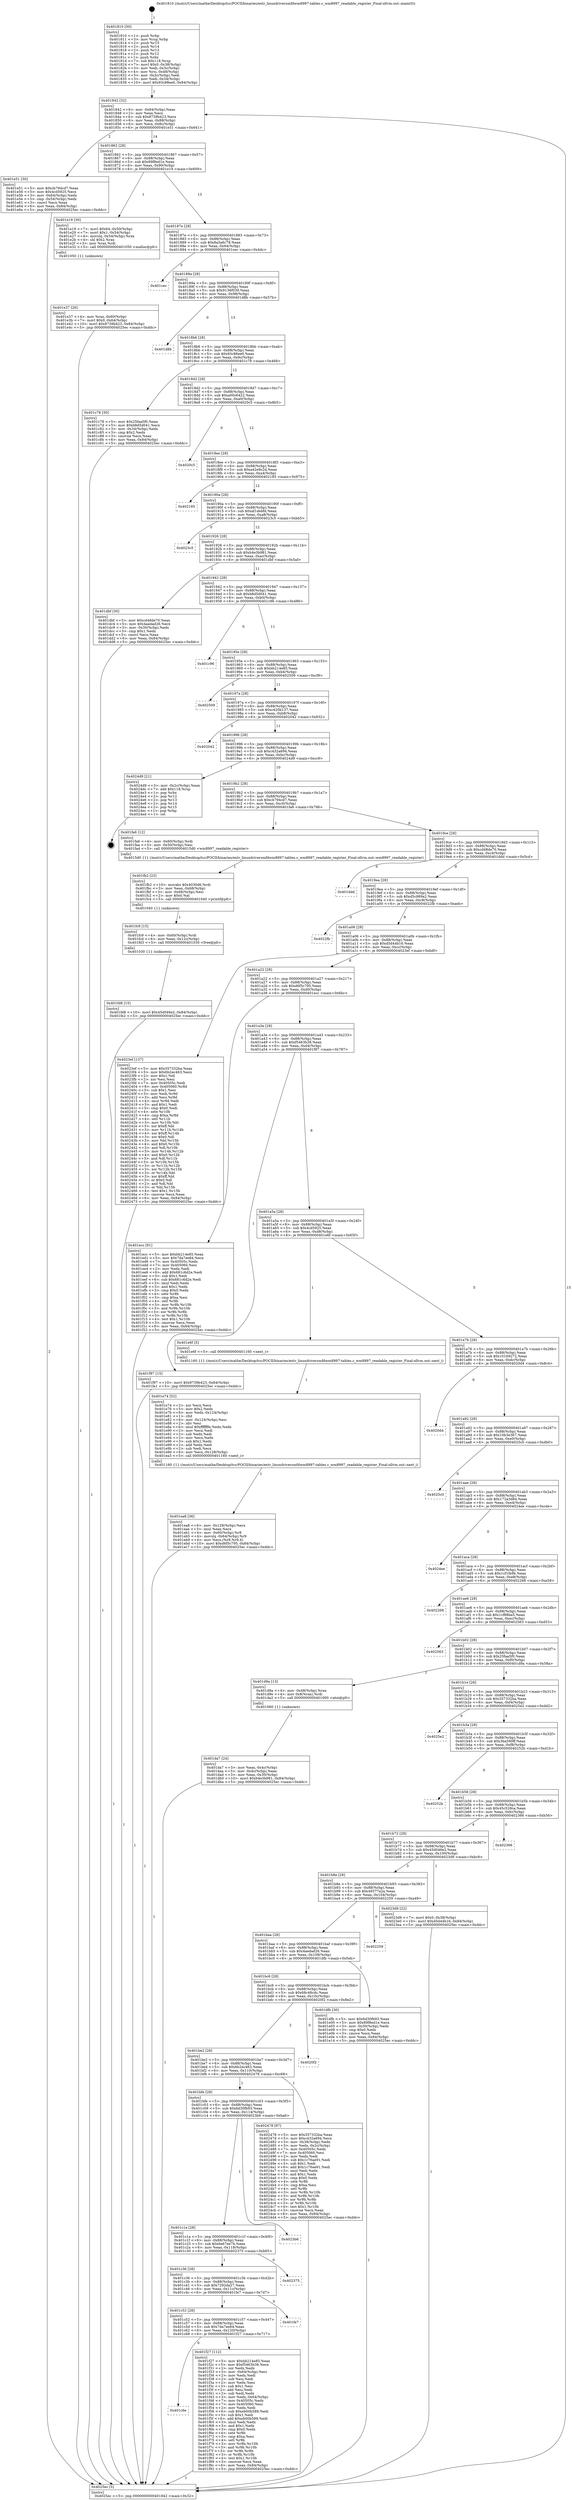 digraph "0x401810" {
  label = "0x401810 (/mnt/c/Users/mathe/Desktop/tcc/POCII/binaries/extr_linuxdriversmfdwm8997-tables.c_wm8997_readable_register_Final-ollvm.out::main(0))"
  labelloc = "t"
  node[shape=record]

  Entry [label="",width=0.3,height=0.3,shape=circle,fillcolor=black,style=filled]
  "0x401842" [label="{
     0x401842 [32]\l
     | [instrs]\l
     &nbsp;&nbsp;0x401842 \<+6\>: mov -0x84(%rbp),%eax\l
     &nbsp;&nbsp;0x401848 \<+2\>: mov %eax,%ecx\l
     &nbsp;&nbsp;0x40184a \<+6\>: sub $0x8739b423,%ecx\l
     &nbsp;&nbsp;0x401850 \<+6\>: mov %eax,-0x88(%rbp)\l
     &nbsp;&nbsp;0x401856 \<+6\>: mov %ecx,-0x8c(%rbp)\l
     &nbsp;&nbsp;0x40185c \<+6\>: je 0000000000401e51 \<main+0x641\>\l
  }"]
  "0x401e51" [label="{
     0x401e51 [30]\l
     | [instrs]\l
     &nbsp;&nbsp;0x401e51 \<+5\>: mov $0xcb794cd7,%eax\l
     &nbsp;&nbsp;0x401e56 \<+5\>: mov $0x4cd5925,%ecx\l
     &nbsp;&nbsp;0x401e5b \<+3\>: mov -0x64(%rbp),%edx\l
     &nbsp;&nbsp;0x401e5e \<+3\>: cmp -0x54(%rbp),%edx\l
     &nbsp;&nbsp;0x401e61 \<+3\>: cmovl %ecx,%eax\l
     &nbsp;&nbsp;0x401e64 \<+6\>: mov %eax,-0x84(%rbp)\l
     &nbsp;&nbsp;0x401e6a \<+5\>: jmp 00000000004025ec \<main+0xddc\>\l
  }"]
  "0x401862" [label="{
     0x401862 [28]\l
     | [instrs]\l
     &nbsp;&nbsp;0x401862 \<+5\>: jmp 0000000000401867 \<main+0x57\>\l
     &nbsp;&nbsp;0x401867 \<+6\>: mov -0x88(%rbp),%eax\l
     &nbsp;&nbsp;0x40186d \<+5\>: sub $0x89f8ed1e,%eax\l
     &nbsp;&nbsp;0x401872 \<+6\>: mov %eax,-0x90(%rbp)\l
     &nbsp;&nbsp;0x401878 \<+6\>: je 0000000000401e19 \<main+0x609\>\l
  }"]
  Exit [label="",width=0.3,height=0.3,shape=circle,fillcolor=black,style=filled,peripheries=2]
  "0x401e19" [label="{
     0x401e19 [30]\l
     | [instrs]\l
     &nbsp;&nbsp;0x401e19 \<+7\>: movl $0x64,-0x50(%rbp)\l
     &nbsp;&nbsp;0x401e20 \<+7\>: movl $0x1,-0x54(%rbp)\l
     &nbsp;&nbsp;0x401e27 \<+4\>: movslq -0x54(%rbp),%rax\l
     &nbsp;&nbsp;0x401e2b \<+4\>: shl $0x2,%rax\l
     &nbsp;&nbsp;0x401e2f \<+3\>: mov %rax,%rdi\l
     &nbsp;&nbsp;0x401e32 \<+5\>: call 0000000000401050 \<malloc@plt\>\l
     | [calls]\l
     &nbsp;&nbsp;0x401050 \{1\} (unknown)\l
  }"]
  "0x40187e" [label="{
     0x40187e [28]\l
     | [instrs]\l
     &nbsp;&nbsp;0x40187e \<+5\>: jmp 0000000000401883 \<main+0x73\>\l
     &nbsp;&nbsp;0x401883 \<+6\>: mov -0x88(%rbp),%eax\l
     &nbsp;&nbsp;0x401889 \<+5\>: sub $0x8a3a6c78,%eax\l
     &nbsp;&nbsp;0x40188e \<+6\>: mov %eax,-0x94(%rbp)\l
     &nbsp;&nbsp;0x401894 \<+6\>: je 0000000000401cec \<main+0x4dc\>\l
  }"]
  "0x401fd8" [label="{
     0x401fd8 [15]\l
     | [instrs]\l
     &nbsp;&nbsp;0x401fd8 \<+10\>: movl $0x45d046e2,-0x84(%rbp)\l
     &nbsp;&nbsp;0x401fe2 \<+5\>: jmp 00000000004025ec \<main+0xddc\>\l
  }"]
  "0x401cec" [label="{
     0x401cec\l
  }", style=dashed]
  "0x40189a" [label="{
     0x40189a [28]\l
     | [instrs]\l
     &nbsp;&nbsp;0x40189a \<+5\>: jmp 000000000040189f \<main+0x8f\>\l
     &nbsp;&nbsp;0x40189f \<+6\>: mov -0x88(%rbp),%eax\l
     &nbsp;&nbsp;0x4018a5 \<+5\>: sub $0x9136f039,%eax\l
     &nbsp;&nbsp;0x4018aa \<+6\>: mov %eax,-0x98(%rbp)\l
     &nbsp;&nbsp;0x4018b0 \<+6\>: je 0000000000401d8b \<main+0x57b\>\l
  }"]
  "0x401fc9" [label="{
     0x401fc9 [15]\l
     | [instrs]\l
     &nbsp;&nbsp;0x401fc9 \<+4\>: mov -0x60(%rbp),%rdi\l
     &nbsp;&nbsp;0x401fcd \<+6\>: mov %eax,-0x12c(%rbp)\l
     &nbsp;&nbsp;0x401fd3 \<+5\>: call 0000000000401030 \<free@plt\>\l
     | [calls]\l
     &nbsp;&nbsp;0x401030 \{1\} (unknown)\l
  }"]
  "0x401d8b" [label="{
     0x401d8b\l
  }", style=dashed]
  "0x4018b6" [label="{
     0x4018b6 [28]\l
     | [instrs]\l
     &nbsp;&nbsp;0x4018b6 \<+5\>: jmp 00000000004018bb \<main+0xab\>\l
     &nbsp;&nbsp;0x4018bb \<+6\>: mov -0x88(%rbp),%eax\l
     &nbsp;&nbsp;0x4018c1 \<+5\>: sub $0x93c88ee0,%eax\l
     &nbsp;&nbsp;0x4018c6 \<+6\>: mov %eax,-0x9c(%rbp)\l
     &nbsp;&nbsp;0x4018cc \<+6\>: je 0000000000401c78 \<main+0x468\>\l
  }"]
  "0x401fb2" [label="{
     0x401fb2 [23]\l
     | [instrs]\l
     &nbsp;&nbsp;0x401fb2 \<+10\>: movabs $0x4030d6,%rdi\l
     &nbsp;&nbsp;0x401fbc \<+3\>: mov %eax,-0x68(%rbp)\l
     &nbsp;&nbsp;0x401fbf \<+3\>: mov -0x68(%rbp),%esi\l
     &nbsp;&nbsp;0x401fc2 \<+2\>: mov $0x0,%al\l
     &nbsp;&nbsp;0x401fc4 \<+5\>: call 0000000000401040 \<printf@plt\>\l
     | [calls]\l
     &nbsp;&nbsp;0x401040 \{1\} (unknown)\l
  }"]
  "0x401c78" [label="{
     0x401c78 [30]\l
     | [instrs]\l
     &nbsp;&nbsp;0x401c78 \<+5\>: mov $0x25faa5f0,%eax\l
     &nbsp;&nbsp;0x401c7d \<+5\>: mov $0xb8d5d041,%ecx\l
     &nbsp;&nbsp;0x401c82 \<+3\>: mov -0x34(%rbp),%edx\l
     &nbsp;&nbsp;0x401c85 \<+3\>: cmp $0x2,%edx\l
     &nbsp;&nbsp;0x401c88 \<+3\>: cmovne %ecx,%eax\l
     &nbsp;&nbsp;0x401c8b \<+6\>: mov %eax,-0x84(%rbp)\l
     &nbsp;&nbsp;0x401c91 \<+5\>: jmp 00000000004025ec \<main+0xddc\>\l
  }"]
  "0x4018d2" [label="{
     0x4018d2 [28]\l
     | [instrs]\l
     &nbsp;&nbsp;0x4018d2 \<+5\>: jmp 00000000004018d7 \<main+0xc7\>\l
     &nbsp;&nbsp;0x4018d7 \<+6\>: mov -0x88(%rbp),%eax\l
     &nbsp;&nbsp;0x4018dd \<+5\>: sub $0xa00c6422,%eax\l
     &nbsp;&nbsp;0x4018e2 \<+6\>: mov %eax,-0xa0(%rbp)\l
     &nbsp;&nbsp;0x4018e8 \<+6\>: je 00000000004020c5 \<main+0x8b5\>\l
  }"]
  "0x4025ec" [label="{
     0x4025ec [5]\l
     | [instrs]\l
     &nbsp;&nbsp;0x4025ec \<+5\>: jmp 0000000000401842 \<main+0x32\>\l
  }"]
  "0x401810" [label="{
     0x401810 [50]\l
     | [instrs]\l
     &nbsp;&nbsp;0x401810 \<+1\>: push %rbp\l
     &nbsp;&nbsp;0x401811 \<+3\>: mov %rsp,%rbp\l
     &nbsp;&nbsp;0x401814 \<+2\>: push %r15\l
     &nbsp;&nbsp;0x401816 \<+2\>: push %r14\l
     &nbsp;&nbsp;0x401818 \<+2\>: push %r13\l
     &nbsp;&nbsp;0x40181a \<+2\>: push %r12\l
     &nbsp;&nbsp;0x40181c \<+1\>: push %rbx\l
     &nbsp;&nbsp;0x40181d \<+7\>: sub $0x118,%rsp\l
     &nbsp;&nbsp;0x401824 \<+7\>: movl $0x0,-0x38(%rbp)\l
     &nbsp;&nbsp;0x40182b \<+3\>: mov %edi,-0x3c(%rbp)\l
     &nbsp;&nbsp;0x40182e \<+4\>: mov %rsi,-0x48(%rbp)\l
     &nbsp;&nbsp;0x401832 \<+3\>: mov -0x3c(%rbp),%edi\l
     &nbsp;&nbsp;0x401835 \<+3\>: mov %edi,-0x34(%rbp)\l
     &nbsp;&nbsp;0x401838 \<+10\>: movl $0x93c88ee0,-0x84(%rbp)\l
  }"]
  "0x401c6e" [label="{
     0x401c6e\l
  }", style=dashed]
  "0x4020c5" [label="{
     0x4020c5\l
  }", style=dashed]
  "0x4018ee" [label="{
     0x4018ee [28]\l
     | [instrs]\l
     &nbsp;&nbsp;0x4018ee \<+5\>: jmp 00000000004018f3 \<main+0xe3\>\l
     &nbsp;&nbsp;0x4018f3 \<+6\>: mov -0x88(%rbp),%eax\l
     &nbsp;&nbsp;0x4018f9 \<+5\>: sub $0xa42e9c2d,%eax\l
     &nbsp;&nbsp;0x4018fe \<+6\>: mov %eax,-0xa4(%rbp)\l
     &nbsp;&nbsp;0x401904 \<+6\>: je 0000000000402185 \<main+0x975\>\l
  }"]
  "0x401f27" [label="{
     0x401f27 [112]\l
     | [instrs]\l
     &nbsp;&nbsp;0x401f27 \<+5\>: mov $0xbb214e85,%eax\l
     &nbsp;&nbsp;0x401f2c \<+5\>: mov $0xf5463b38,%ecx\l
     &nbsp;&nbsp;0x401f31 \<+2\>: xor %edx,%edx\l
     &nbsp;&nbsp;0x401f33 \<+3\>: mov -0x64(%rbp),%esi\l
     &nbsp;&nbsp;0x401f36 \<+2\>: mov %edx,%edi\l
     &nbsp;&nbsp;0x401f38 \<+2\>: sub %esi,%edi\l
     &nbsp;&nbsp;0x401f3a \<+2\>: mov %edx,%esi\l
     &nbsp;&nbsp;0x401f3c \<+3\>: sub $0x1,%esi\l
     &nbsp;&nbsp;0x401f3f \<+2\>: add %esi,%edi\l
     &nbsp;&nbsp;0x401f41 \<+2\>: sub %edi,%edx\l
     &nbsp;&nbsp;0x401f43 \<+3\>: mov %edx,-0x64(%rbp)\l
     &nbsp;&nbsp;0x401f46 \<+7\>: mov 0x40505c,%edx\l
     &nbsp;&nbsp;0x401f4d \<+7\>: mov 0x405060,%esi\l
     &nbsp;&nbsp;0x401f54 \<+2\>: mov %edx,%edi\l
     &nbsp;&nbsp;0x401f56 \<+6\>: sub $0xeb00b589,%edi\l
     &nbsp;&nbsp;0x401f5c \<+3\>: sub $0x1,%edi\l
     &nbsp;&nbsp;0x401f5f \<+6\>: add $0xeb00b589,%edi\l
     &nbsp;&nbsp;0x401f65 \<+3\>: imul %edi,%edx\l
     &nbsp;&nbsp;0x401f68 \<+3\>: and $0x1,%edx\l
     &nbsp;&nbsp;0x401f6b \<+3\>: cmp $0x0,%edx\l
     &nbsp;&nbsp;0x401f6e \<+4\>: sete %r8b\l
     &nbsp;&nbsp;0x401f72 \<+3\>: cmp $0xa,%esi\l
     &nbsp;&nbsp;0x401f75 \<+4\>: setl %r9b\l
     &nbsp;&nbsp;0x401f79 \<+3\>: mov %r8b,%r10b\l
     &nbsp;&nbsp;0x401f7c \<+3\>: and %r9b,%r10b\l
     &nbsp;&nbsp;0x401f7f \<+3\>: xor %r9b,%r8b\l
     &nbsp;&nbsp;0x401f82 \<+3\>: or %r8b,%r10b\l
     &nbsp;&nbsp;0x401f85 \<+4\>: test $0x1,%r10b\l
     &nbsp;&nbsp;0x401f89 \<+3\>: cmovne %ecx,%eax\l
     &nbsp;&nbsp;0x401f8c \<+6\>: mov %eax,-0x84(%rbp)\l
     &nbsp;&nbsp;0x401f92 \<+5\>: jmp 00000000004025ec \<main+0xddc\>\l
  }"]
  "0x402185" [label="{
     0x402185\l
  }", style=dashed]
  "0x40190a" [label="{
     0x40190a [28]\l
     | [instrs]\l
     &nbsp;&nbsp;0x40190a \<+5\>: jmp 000000000040190f \<main+0xff\>\l
     &nbsp;&nbsp;0x40190f \<+6\>: mov -0x88(%rbp),%eax\l
     &nbsp;&nbsp;0x401915 \<+5\>: sub $0xaf1debfd,%eax\l
     &nbsp;&nbsp;0x40191a \<+6\>: mov %eax,-0xa8(%rbp)\l
     &nbsp;&nbsp;0x401920 \<+6\>: je 00000000004023c5 \<main+0xbb5\>\l
  }"]
  "0x401c52" [label="{
     0x401c52 [28]\l
     | [instrs]\l
     &nbsp;&nbsp;0x401c52 \<+5\>: jmp 0000000000401c57 \<main+0x447\>\l
     &nbsp;&nbsp;0x401c57 \<+6\>: mov -0x88(%rbp),%eax\l
     &nbsp;&nbsp;0x401c5d \<+5\>: sub $0x7da7ee84,%eax\l
     &nbsp;&nbsp;0x401c62 \<+6\>: mov %eax,-0x120(%rbp)\l
     &nbsp;&nbsp;0x401c68 \<+6\>: je 0000000000401f27 \<main+0x717\>\l
  }"]
  "0x4023c5" [label="{
     0x4023c5\l
  }", style=dashed]
  "0x401926" [label="{
     0x401926 [28]\l
     | [instrs]\l
     &nbsp;&nbsp;0x401926 \<+5\>: jmp 000000000040192b \<main+0x11b\>\l
     &nbsp;&nbsp;0x40192b \<+6\>: mov -0x88(%rbp),%eax\l
     &nbsp;&nbsp;0x401931 \<+5\>: sub $0xb4e3b981,%eax\l
     &nbsp;&nbsp;0x401936 \<+6\>: mov %eax,-0xac(%rbp)\l
     &nbsp;&nbsp;0x40193c \<+6\>: je 0000000000401dbf \<main+0x5af\>\l
  }"]
  "0x401fe7" [label="{
     0x401fe7\l
  }", style=dashed]
  "0x401dbf" [label="{
     0x401dbf [30]\l
     | [instrs]\l
     &nbsp;&nbsp;0x401dbf \<+5\>: mov $0xcd48de70,%eax\l
     &nbsp;&nbsp;0x401dc4 \<+5\>: mov $0x4aedad26,%ecx\l
     &nbsp;&nbsp;0x401dc9 \<+3\>: mov -0x30(%rbp),%edx\l
     &nbsp;&nbsp;0x401dcc \<+3\>: cmp $0x1,%edx\l
     &nbsp;&nbsp;0x401dcf \<+3\>: cmovl %ecx,%eax\l
     &nbsp;&nbsp;0x401dd2 \<+6\>: mov %eax,-0x84(%rbp)\l
     &nbsp;&nbsp;0x401dd8 \<+5\>: jmp 00000000004025ec \<main+0xddc\>\l
  }"]
  "0x401942" [label="{
     0x401942 [28]\l
     | [instrs]\l
     &nbsp;&nbsp;0x401942 \<+5\>: jmp 0000000000401947 \<main+0x137\>\l
     &nbsp;&nbsp;0x401947 \<+6\>: mov -0x88(%rbp),%eax\l
     &nbsp;&nbsp;0x40194d \<+5\>: sub $0xb8d5d041,%eax\l
     &nbsp;&nbsp;0x401952 \<+6\>: mov %eax,-0xb0(%rbp)\l
     &nbsp;&nbsp;0x401958 \<+6\>: je 0000000000401c96 \<main+0x486\>\l
  }"]
  "0x401c36" [label="{
     0x401c36 [28]\l
     | [instrs]\l
     &nbsp;&nbsp;0x401c36 \<+5\>: jmp 0000000000401c3b \<main+0x42b\>\l
     &nbsp;&nbsp;0x401c3b \<+6\>: mov -0x88(%rbp),%eax\l
     &nbsp;&nbsp;0x401c41 \<+5\>: sub $0x7292da27,%eax\l
     &nbsp;&nbsp;0x401c46 \<+6\>: mov %eax,-0x11c(%rbp)\l
     &nbsp;&nbsp;0x401c4c \<+6\>: je 0000000000401fe7 \<main+0x7d7\>\l
  }"]
  "0x401c96" [label="{
     0x401c96\l
  }", style=dashed]
  "0x40195e" [label="{
     0x40195e [28]\l
     | [instrs]\l
     &nbsp;&nbsp;0x40195e \<+5\>: jmp 0000000000401963 \<main+0x153\>\l
     &nbsp;&nbsp;0x401963 \<+6\>: mov -0x88(%rbp),%eax\l
     &nbsp;&nbsp;0x401969 \<+5\>: sub $0xbb214e85,%eax\l
     &nbsp;&nbsp;0x40196e \<+6\>: mov %eax,-0xb4(%rbp)\l
     &nbsp;&nbsp;0x401974 \<+6\>: je 0000000000402509 \<main+0xcf9\>\l
  }"]
  "0x402375" [label="{
     0x402375\l
  }", style=dashed]
  "0x402509" [label="{
     0x402509\l
  }", style=dashed]
  "0x40197a" [label="{
     0x40197a [28]\l
     | [instrs]\l
     &nbsp;&nbsp;0x40197a \<+5\>: jmp 000000000040197f \<main+0x16f\>\l
     &nbsp;&nbsp;0x40197f \<+6\>: mov -0x88(%rbp),%eax\l
     &nbsp;&nbsp;0x401985 \<+5\>: sub $0xc420b137,%eax\l
     &nbsp;&nbsp;0x40198a \<+6\>: mov %eax,-0xb8(%rbp)\l
     &nbsp;&nbsp;0x401990 \<+6\>: je 0000000000402042 \<main+0x832\>\l
  }"]
  "0x401c1a" [label="{
     0x401c1a [28]\l
     | [instrs]\l
     &nbsp;&nbsp;0x401c1a \<+5\>: jmp 0000000000401c1f \<main+0x40f\>\l
     &nbsp;&nbsp;0x401c1f \<+6\>: mov -0x88(%rbp),%eax\l
     &nbsp;&nbsp;0x401c25 \<+5\>: sub $0x6e67ee7b,%eax\l
     &nbsp;&nbsp;0x401c2a \<+6\>: mov %eax,-0x118(%rbp)\l
     &nbsp;&nbsp;0x401c30 \<+6\>: je 0000000000402375 \<main+0xb65\>\l
  }"]
  "0x402042" [label="{
     0x402042\l
  }", style=dashed]
  "0x401996" [label="{
     0x401996 [28]\l
     | [instrs]\l
     &nbsp;&nbsp;0x401996 \<+5\>: jmp 000000000040199b \<main+0x18b\>\l
     &nbsp;&nbsp;0x40199b \<+6\>: mov -0x88(%rbp),%eax\l
     &nbsp;&nbsp;0x4019a1 \<+5\>: sub $0xc432a694,%eax\l
     &nbsp;&nbsp;0x4019a6 \<+6\>: mov %eax,-0xbc(%rbp)\l
     &nbsp;&nbsp;0x4019ac \<+6\>: je 00000000004024d9 \<main+0xcc9\>\l
  }"]
  "0x4023b6" [label="{
     0x4023b6\l
  }", style=dashed]
  "0x4024d9" [label="{
     0x4024d9 [21]\l
     | [instrs]\l
     &nbsp;&nbsp;0x4024d9 \<+3\>: mov -0x2c(%rbp),%eax\l
     &nbsp;&nbsp;0x4024dc \<+7\>: add $0x118,%rsp\l
     &nbsp;&nbsp;0x4024e3 \<+1\>: pop %rbx\l
     &nbsp;&nbsp;0x4024e4 \<+2\>: pop %r12\l
     &nbsp;&nbsp;0x4024e6 \<+2\>: pop %r13\l
     &nbsp;&nbsp;0x4024e8 \<+2\>: pop %r14\l
     &nbsp;&nbsp;0x4024ea \<+2\>: pop %r15\l
     &nbsp;&nbsp;0x4024ec \<+1\>: pop %rbp\l
     &nbsp;&nbsp;0x4024ed \<+1\>: ret\l
  }"]
  "0x4019b2" [label="{
     0x4019b2 [28]\l
     | [instrs]\l
     &nbsp;&nbsp;0x4019b2 \<+5\>: jmp 00000000004019b7 \<main+0x1a7\>\l
     &nbsp;&nbsp;0x4019b7 \<+6\>: mov -0x88(%rbp),%eax\l
     &nbsp;&nbsp;0x4019bd \<+5\>: sub $0xcb794cd7,%eax\l
     &nbsp;&nbsp;0x4019c2 \<+6\>: mov %eax,-0xc0(%rbp)\l
     &nbsp;&nbsp;0x4019c8 \<+6\>: je 0000000000401fa6 \<main+0x796\>\l
  }"]
  "0x401bfe" [label="{
     0x401bfe [28]\l
     | [instrs]\l
     &nbsp;&nbsp;0x401bfe \<+5\>: jmp 0000000000401c03 \<main+0x3f3\>\l
     &nbsp;&nbsp;0x401c03 \<+6\>: mov -0x88(%rbp),%eax\l
     &nbsp;&nbsp;0x401c09 \<+5\>: sub $0x6d30fb93,%eax\l
     &nbsp;&nbsp;0x401c0e \<+6\>: mov %eax,-0x114(%rbp)\l
     &nbsp;&nbsp;0x401c14 \<+6\>: je 00000000004023b6 \<main+0xba6\>\l
  }"]
  "0x401fa6" [label="{
     0x401fa6 [12]\l
     | [instrs]\l
     &nbsp;&nbsp;0x401fa6 \<+4\>: mov -0x60(%rbp),%rdi\l
     &nbsp;&nbsp;0x401faa \<+3\>: mov -0x50(%rbp),%esi\l
     &nbsp;&nbsp;0x401fad \<+5\>: call 00000000004015d0 \<wm8997_readable_register\>\l
     | [calls]\l
     &nbsp;&nbsp;0x4015d0 \{1\} (/mnt/c/Users/mathe/Desktop/tcc/POCII/binaries/extr_linuxdriversmfdwm8997-tables.c_wm8997_readable_register_Final-ollvm.out::wm8997_readable_register)\l
  }"]
  "0x4019ce" [label="{
     0x4019ce [28]\l
     | [instrs]\l
     &nbsp;&nbsp;0x4019ce \<+5\>: jmp 00000000004019d3 \<main+0x1c3\>\l
     &nbsp;&nbsp;0x4019d3 \<+6\>: mov -0x88(%rbp),%eax\l
     &nbsp;&nbsp;0x4019d9 \<+5\>: sub $0xcd48de70,%eax\l
     &nbsp;&nbsp;0x4019de \<+6\>: mov %eax,-0xc4(%rbp)\l
     &nbsp;&nbsp;0x4019e4 \<+6\>: je 0000000000401ddd \<main+0x5cd\>\l
  }"]
  "0x402478" [label="{
     0x402478 [97]\l
     | [instrs]\l
     &nbsp;&nbsp;0x402478 \<+5\>: mov $0x357332ba,%eax\l
     &nbsp;&nbsp;0x40247d \<+5\>: mov $0xc432a694,%ecx\l
     &nbsp;&nbsp;0x402482 \<+3\>: mov -0x38(%rbp),%edx\l
     &nbsp;&nbsp;0x402485 \<+3\>: mov %edx,-0x2c(%rbp)\l
     &nbsp;&nbsp;0x402488 \<+7\>: mov 0x40505c,%edx\l
     &nbsp;&nbsp;0x40248f \<+7\>: mov 0x405060,%esi\l
     &nbsp;&nbsp;0x402496 \<+2\>: mov %edx,%edi\l
     &nbsp;&nbsp;0x402498 \<+6\>: sub $0x1c76ae91,%edi\l
     &nbsp;&nbsp;0x40249e \<+3\>: sub $0x1,%edi\l
     &nbsp;&nbsp;0x4024a1 \<+6\>: add $0x1c76ae91,%edi\l
     &nbsp;&nbsp;0x4024a7 \<+3\>: imul %edi,%edx\l
     &nbsp;&nbsp;0x4024aa \<+3\>: and $0x1,%edx\l
     &nbsp;&nbsp;0x4024ad \<+3\>: cmp $0x0,%edx\l
     &nbsp;&nbsp;0x4024b0 \<+4\>: sete %r8b\l
     &nbsp;&nbsp;0x4024b4 \<+3\>: cmp $0xa,%esi\l
     &nbsp;&nbsp;0x4024b7 \<+4\>: setl %r9b\l
     &nbsp;&nbsp;0x4024bb \<+3\>: mov %r8b,%r10b\l
     &nbsp;&nbsp;0x4024be \<+3\>: and %r9b,%r10b\l
     &nbsp;&nbsp;0x4024c1 \<+3\>: xor %r9b,%r8b\l
     &nbsp;&nbsp;0x4024c4 \<+3\>: or %r8b,%r10b\l
     &nbsp;&nbsp;0x4024c7 \<+4\>: test $0x1,%r10b\l
     &nbsp;&nbsp;0x4024cb \<+3\>: cmovne %ecx,%eax\l
     &nbsp;&nbsp;0x4024ce \<+6\>: mov %eax,-0x84(%rbp)\l
     &nbsp;&nbsp;0x4024d4 \<+5\>: jmp 00000000004025ec \<main+0xddc\>\l
  }"]
  "0x401ddd" [label="{
     0x401ddd\l
  }", style=dashed]
  "0x4019ea" [label="{
     0x4019ea [28]\l
     | [instrs]\l
     &nbsp;&nbsp;0x4019ea \<+5\>: jmp 00000000004019ef \<main+0x1df\>\l
     &nbsp;&nbsp;0x4019ef \<+6\>: mov -0x88(%rbp),%eax\l
     &nbsp;&nbsp;0x4019f5 \<+5\>: sub $0xd5c989a2,%eax\l
     &nbsp;&nbsp;0x4019fa \<+6\>: mov %eax,-0xc8(%rbp)\l
     &nbsp;&nbsp;0x401a00 \<+6\>: je 00000000004022fb \<main+0xaeb\>\l
  }"]
  "0x401be2" [label="{
     0x401be2 [28]\l
     | [instrs]\l
     &nbsp;&nbsp;0x401be2 \<+5\>: jmp 0000000000401be7 \<main+0x3d7\>\l
     &nbsp;&nbsp;0x401be7 \<+6\>: mov -0x88(%rbp),%eax\l
     &nbsp;&nbsp;0x401bed \<+5\>: sub $0x6b2ec463,%eax\l
     &nbsp;&nbsp;0x401bf2 \<+6\>: mov %eax,-0x110(%rbp)\l
     &nbsp;&nbsp;0x401bf8 \<+6\>: je 0000000000402478 \<main+0xc68\>\l
  }"]
  "0x4022fb" [label="{
     0x4022fb\l
  }", style=dashed]
  "0x401a06" [label="{
     0x401a06 [28]\l
     | [instrs]\l
     &nbsp;&nbsp;0x401a06 \<+5\>: jmp 0000000000401a0b \<main+0x1fb\>\l
     &nbsp;&nbsp;0x401a0b \<+6\>: mov -0x88(%rbp),%eax\l
     &nbsp;&nbsp;0x401a11 \<+5\>: sub $0xd5d44b16,%eax\l
     &nbsp;&nbsp;0x401a16 \<+6\>: mov %eax,-0xcc(%rbp)\l
     &nbsp;&nbsp;0x401a1c \<+6\>: je 00000000004023ef \<main+0xbdf\>\l
  }"]
  "0x4020f2" [label="{
     0x4020f2\l
  }", style=dashed]
  "0x4023ef" [label="{
     0x4023ef [137]\l
     | [instrs]\l
     &nbsp;&nbsp;0x4023ef \<+5\>: mov $0x357332ba,%eax\l
     &nbsp;&nbsp;0x4023f4 \<+5\>: mov $0x6b2ec463,%ecx\l
     &nbsp;&nbsp;0x4023f9 \<+2\>: mov $0x1,%dl\l
     &nbsp;&nbsp;0x4023fb \<+2\>: xor %esi,%esi\l
     &nbsp;&nbsp;0x4023fd \<+7\>: mov 0x40505c,%edi\l
     &nbsp;&nbsp;0x402404 \<+8\>: mov 0x405060,%r8d\l
     &nbsp;&nbsp;0x40240c \<+3\>: sub $0x1,%esi\l
     &nbsp;&nbsp;0x40240f \<+3\>: mov %edi,%r9d\l
     &nbsp;&nbsp;0x402412 \<+3\>: add %esi,%r9d\l
     &nbsp;&nbsp;0x402415 \<+4\>: imul %r9d,%edi\l
     &nbsp;&nbsp;0x402419 \<+3\>: and $0x1,%edi\l
     &nbsp;&nbsp;0x40241c \<+3\>: cmp $0x0,%edi\l
     &nbsp;&nbsp;0x40241f \<+4\>: sete %r10b\l
     &nbsp;&nbsp;0x402423 \<+4\>: cmp $0xa,%r8d\l
     &nbsp;&nbsp;0x402427 \<+4\>: setl %r11b\l
     &nbsp;&nbsp;0x40242b \<+3\>: mov %r10b,%bl\l
     &nbsp;&nbsp;0x40242e \<+3\>: xor $0xff,%bl\l
     &nbsp;&nbsp;0x402431 \<+3\>: mov %r11b,%r14b\l
     &nbsp;&nbsp;0x402434 \<+4\>: xor $0xff,%r14b\l
     &nbsp;&nbsp;0x402438 \<+3\>: xor $0x0,%dl\l
     &nbsp;&nbsp;0x40243b \<+3\>: mov %bl,%r15b\l
     &nbsp;&nbsp;0x40243e \<+4\>: and $0x0,%r15b\l
     &nbsp;&nbsp;0x402442 \<+3\>: and %dl,%r10b\l
     &nbsp;&nbsp;0x402445 \<+3\>: mov %r14b,%r12b\l
     &nbsp;&nbsp;0x402448 \<+4\>: and $0x0,%r12b\l
     &nbsp;&nbsp;0x40244c \<+3\>: and %dl,%r11b\l
     &nbsp;&nbsp;0x40244f \<+3\>: or %r10b,%r15b\l
     &nbsp;&nbsp;0x402452 \<+3\>: or %r11b,%r12b\l
     &nbsp;&nbsp;0x402455 \<+3\>: xor %r12b,%r15b\l
     &nbsp;&nbsp;0x402458 \<+3\>: or %r14b,%bl\l
     &nbsp;&nbsp;0x40245b \<+3\>: xor $0xff,%bl\l
     &nbsp;&nbsp;0x40245e \<+3\>: or $0x0,%dl\l
     &nbsp;&nbsp;0x402461 \<+2\>: and %dl,%bl\l
     &nbsp;&nbsp;0x402463 \<+3\>: or %bl,%r15b\l
     &nbsp;&nbsp;0x402466 \<+4\>: test $0x1,%r15b\l
     &nbsp;&nbsp;0x40246a \<+3\>: cmovne %ecx,%eax\l
     &nbsp;&nbsp;0x40246d \<+6\>: mov %eax,-0x84(%rbp)\l
     &nbsp;&nbsp;0x402473 \<+5\>: jmp 00000000004025ec \<main+0xddc\>\l
  }"]
  "0x401a22" [label="{
     0x401a22 [28]\l
     | [instrs]\l
     &nbsp;&nbsp;0x401a22 \<+5\>: jmp 0000000000401a27 \<main+0x217\>\l
     &nbsp;&nbsp;0x401a27 \<+6\>: mov -0x88(%rbp),%eax\l
     &nbsp;&nbsp;0x401a2d \<+5\>: sub $0xd6f5c795,%eax\l
     &nbsp;&nbsp;0x401a32 \<+6\>: mov %eax,-0xd0(%rbp)\l
     &nbsp;&nbsp;0x401a38 \<+6\>: je 0000000000401ecc \<main+0x6bc\>\l
  }"]
  "0x401ea8" [label="{
     0x401ea8 [36]\l
     | [instrs]\l
     &nbsp;&nbsp;0x401ea8 \<+6\>: mov -0x128(%rbp),%ecx\l
     &nbsp;&nbsp;0x401eae \<+3\>: imul %eax,%ecx\l
     &nbsp;&nbsp;0x401eb1 \<+4\>: mov -0x60(%rbp),%r8\l
     &nbsp;&nbsp;0x401eb5 \<+4\>: movslq -0x64(%rbp),%r9\l
     &nbsp;&nbsp;0x401eb9 \<+4\>: mov %ecx,(%r8,%r9,4)\l
     &nbsp;&nbsp;0x401ebd \<+10\>: movl $0xd6f5c795,-0x84(%rbp)\l
     &nbsp;&nbsp;0x401ec7 \<+5\>: jmp 00000000004025ec \<main+0xddc\>\l
  }"]
  "0x401ecc" [label="{
     0x401ecc [91]\l
     | [instrs]\l
     &nbsp;&nbsp;0x401ecc \<+5\>: mov $0xbb214e85,%eax\l
     &nbsp;&nbsp;0x401ed1 \<+5\>: mov $0x7da7ee84,%ecx\l
     &nbsp;&nbsp;0x401ed6 \<+7\>: mov 0x40505c,%edx\l
     &nbsp;&nbsp;0x401edd \<+7\>: mov 0x405060,%esi\l
     &nbsp;&nbsp;0x401ee4 \<+2\>: mov %edx,%edi\l
     &nbsp;&nbsp;0x401ee6 \<+6\>: add $0x681c6d2e,%edi\l
     &nbsp;&nbsp;0x401eec \<+3\>: sub $0x1,%edi\l
     &nbsp;&nbsp;0x401eef \<+6\>: sub $0x681c6d2e,%edi\l
     &nbsp;&nbsp;0x401ef5 \<+3\>: imul %edi,%edx\l
     &nbsp;&nbsp;0x401ef8 \<+3\>: and $0x1,%edx\l
     &nbsp;&nbsp;0x401efb \<+3\>: cmp $0x0,%edx\l
     &nbsp;&nbsp;0x401efe \<+4\>: sete %r8b\l
     &nbsp;&nbsp;0x401f02 \<+3\>: cmp $0xa,%esi\l
     &nbsp;&nbsp;0x401f05 \<+4\>: setl %r9b\l
     &nbsp;&nbsp;0x401f09 \<+3\>: mov %r8b,%r10b\l
     &nbsp;&nbsp;0x401f0c \<+3\>: and %r9b,%r10b\l
     &nbsp;&nbsp;0x401f0f \<+3\>: xor %r9b,%r8b\l
     &nbsp;&nbsp;0x401f12 \<+3\>: or %r8b,%r10b\l
     &nbsp;&nbsp;0x401f15 \<+4\>: test $0x1,%r10b\l
     &nbsp;&nbsp;0x401f19 \<+3\>: cmovne %ecx,%eax\l
     &nbsp;&nbsp;0x401f1c \<+6\>: mov %eax,-0x84(%rbp)\l
     &nbsp;&nbsp;0x401f22 \<+5\>: jmp 00000000004025ec \<main+0xddc\>\l
  }"]
  "0x401a3e" [label="{
     0x401a3e [28]\l
     | [instrs]\l
     &nbsp;&nbsp;0x401a3e \<+5\>: jmp 0000000000401a43 \<main+0x233\>\l
     &nbsp;&nbsp;0x401a43 \<+6\>: mov -0x88(%rbp),%eax\l
     &nbsp;&nbsp;0x401a49 \<+5\>: sub $0xf5463b38,%eax\l
     &nbsp;&nbsp;0x401a4e \<+6\>: mov %eax,-0xd4(%rbp)\l
     &nbsp;&nbsp;0x401a54 \<+6\>: je 0000000000401f97 \<main+0x787\>\l
  }"]
  "0x401e74" [label="{
     0x401e74 [52]\l
     | [instrs]\l
     &nbsp;&nbsp;0x401e74 \<+2\>: xor %ecx,%ecx\l
     &nbsp;&nbsp;0x401e76 \<+5\>: mov $0x2,%edx\l
     &nbsp;&nbsp;0x401e7b \<+6\>: mov %edx,-0x124(%rbp)\l
     &nbsp;&nbsp;0x401e81 \<+1\>: cltd\l
     &nbsp;&nbsp;0x401e82 \<+6\>: mov -0x124(%rbp),%esi\l
     &nbsp;&nbsp;0x401e88 \<+2\>: idiv %esi\l
     &nbsp;&nbsp;0x401e8a \<+6\>: imul $0xfffffffe,%edx,%edx\l
     &nbsp;&nbsp;0x401e90 \<+2\>: mov %ecx,%edi\l
     &nbsp;&nbsp;0x401e92 \<+2\>: sub %edx,%edi\l
     &nbsp;&nbsp;0x401e94 \<+2\>: mov %ecx,%edx\l
     &nbsp;&nbsp;0x401e96 \<+3\>: sub $0x1,%edx\l
     &nbsp;&nbsp;0x401e99 \<+2\>: add %edx,%edi\l
     &nbsp;&nbsp;0x401e9b \<+2\>: sub %edi,%ecx\l
     &nbsp;&nbsp;0x401e9d \<+6\>: mov %ecx,-0x128(%rbp)\l
     &nbsp;&nbsp;0x401ea3 \<+5\>: call 0000000000401160 \<next_i\>\l
     | [calls]\l
     &nbsp;&nbsp;0x401160 \{1\} (/mnt/c/Users/mathe/Desktop/tcc/POCII/binaries/extr_linuxdriversmfdwm8997-tables.c_wm8997_readable_register_Final-ollvm.out::next_i)\l
  }"]
  "0x401f97" [label="{
     0x401f97 [15]\l
     | [instrs]\l
     &nbsp;&nbsp;0x401f97 \<+10\>: movl $0x8739b423,-0x84(%rbp)\l
     &nbsp;&nbsp;0x401fa1 \<+5\>: jmp 00000000004025ec \<main+0xddc\>\l
  }"]
  "0x401a5a" [label="{
     0x401a5a [28]\l
     | [instrs]\l
     &nbsp;&nbsp;0x401a5a \<+5\>: jmp 0000000000401a5f \<main+0x24f\>\l
     &nbsp;&nbsp;0x401a5f \<+6\>: mov -0x88(%rbp),%eax\l
     &nbsp;&nbsp;0x401a65 \<+5\>: sub $0x4cd5925,%eax\l
     &nbsp;&nbsp;0x401a6a \<+6\>: mov %eax,-0xd8(%rbp)\l
     &nbsp;&nbsp;0x401a70 \<+6\>: je 0000000000401e6f \<main+0x65f\>\l
  }"]
  "0x401e37" [label="{
     0x401e37 [26]\l
     | [instrs]\l
     &nbsp;&nbsp;0x401e37 \<+4\>: mov %rax,-0x60(%rbp)\l
     &nbsp;&nbsp;0x401e3b \<+7\>: movl $0x0,-0x64(%rbp)\l
     &nbsp;&nbsp;0x401e42 \<+10\>: movl $0x8739b423,-0x84(%rbp)\l
     &nbsp;&nbsp;0x401e4c \<+5\>: jmp 00000000004025ec \<main+0xddc\>\l
  }"]
  "0x401e6f" [label="{
     0x401e6f [5]\l
     | [instrs]\l
     &nbsp;&nbsp;0x401e6f \<+5\>: call 0000000000401160 \<next_i\>\l
     | [calls]\l
     &nbsp;&nbsp;0x401160 \{1\} (/mnt/c/Users/mathe/Desktop/tcc/POCII/binaries/extr_linuxdriversmfdwm8997-tables.c_wm8997_readable_register_Final-ollvm.out::next_i)\l
  }"]
  "0x401a76" [label="{
     0x401a76 [28]\l
     | [instrs]\l
     &nbsp;&nbsp;0x401a76 \<+5\>: jmp 0000000000401a7b \<main+0x26b\>\l
     &nbsp;&nbsp;0x401a7b \<+6\>: mov -0x88(%rbp),%eax\l
     &nbsp;&nbsp;0x401a81 \<+5\>: sub $0x10169272,%eax\l
     &nbsp;&nbsp;0x401a86 \<+6\>: mov %eax,-0xdc(%rbp)\l
     &nbsp;&nbsp;0x401a8c \<+6\>: je 00000000004020d4 \<main+0x8c4\>\l
  }"]
  "0x401bc6" [label="{
     0x401bc6 [28]\l
     | [instrs]\l
     &nbsp;&nbsp;0x401bc6 \<+5\>: jmp 0000000000401bcb \<main+0x3bb\>\l
     &nbsp;&nbsp;0x401bcb \<+6\>: mov -0x88(%rbp),%eax\l
     &nbsp;&nbsp;0x401bd1 \<+5\>: sub $0x68c48cdc,%eax\l
     &nbsp;&nbsp;0x401bd6 \<+6\>: mov %eax,-0x10c(%rbp)\l
     &nbsp;&nbsp;0x401bdc \<+6\>: je 00000000004020f2 \<main+0x8e2\>\l
  }"]
  "0x4020d4" [label="{
     0x4020d4\l
  }", style=dashed]
  "0x401a92" [label="{
     0x401a92 [28]\l
     | [instrs]\l
     &nbsp;&nbsp;0x401a92 \<+5\>: jmp 0000000000401a97 \<main+0x287\>\l
     &nbsp;&nbsp;0x401a97 \<+6\>: mov -0x88(%rbp),%eax\l
     &nbsp;&nbsp;0x401a9d \<+5\>: sub $0x10b3e367,%eax\l
     &nbsp;&nbsp;0x401aa2 \<+6\>: mov %eax,-0xe0(%rbp)\l
     &nbsp;&nbsp;0x401aa8 \<+6\>: je 00000000004025c0 \<main+0xdb0\>\l
  }"]
  "0x401dfb" [label="{
     0x401dfb [30]\l
     | [instrs]\l
     &nbsp;&nbsp;0x401dfb \<+5\>: mov $0x6d30fb93,%eax\l
     &nbsp;&nbsp;0x401e00 \<+5\>: mov $0x89f8ed1e,%ecx\l
     &nbsp;&nbsp;0x401e05 \<+3\>: mov -0x30(%rbp),%edx\l
     &nbsp;&nbsp;0x401e08 \<+3\>: cmp $0x0,%edx\l
     &nbsp;&nbsp;0x401e0b \<+3\>: cmove %ecx,%eax\l
     &nbsp;&nbsp;0x401e0e \<+6\>: mov %eax,-0x84(%rbp)\l
     &nbsp;&nbsp;0x401e14 \<+5\>: jmp 00000000004025ec \<main+0xddc\>\l
  }"]
  "0x4025c0" [label="{
     0x4025c0\l
  }", style=dashed]
  "0x401aae" [label="{
     0x401aae [28]\l
     | [instrs]\l
     &nbsp;&nbsp;0x401aae \<+5\>: jmp 0000000000401ab3 \<main+0x2a3\>\l
     &nbsp;&nbsp;0x401ab3 \<+6\>: mov -0x88(%rbp),%eax\l
     &nbsp;&nbsp;0x401ab9 \<+5\>: sub $0x172a3d84,%eax\l
     &nbsp;&nbsp;0x401abe \<+6\>: mov %eax,-0xe4(%rbp)\l
     &nbsp;&nbsp;0x401ac4 \<+6\>: je 00000000004024ee \<main+0xcde\>\l
  }"]
  "0x401baa" [label="{
     0x401baa [28]\l
     | [instrs]\l
     &nbsp;&nbsp;0x401baa \<+5\>: jmp 0000000000401baf \<main+0x39f\>\l
     &nbsp;&nbsp;0x401baf \<+6\>: mov -0x88(%rbp),%eax\l
     &nbsp;&nbsp;0x401bb5 \<+5\>: sub $0x4aedad26,%eax\l
     &nbsp;&nbsp;0x401bba \<+6\>: mov %eax,-0x108(%rbp)\l
     &nbsp;&nbsp;0x401bc0 \<+6\>: je 0000000000401dfb \<main+0x5eb\>\l
  }"]
  "0x4024ee" [label="{
     0x4024ee\l
  }", style=dashed]
  "0x401aca" [label="{
     0x401aca [28]\l
     | [instrs]\l
     &nbsp;&nbsp;0x401aca \<+5\>: jmp 0000000000401acf \<main+0x2bf\>\l
     &nbsp;&nbsp;0x401acf \<+6\>: mov -0x88(%rbp),%eax\l
     &nbsp;&nbsp;0x401ad5 \<+5\>: sub $0x1cf1fe9b,%eax\l
     &nbsp;&nbsp;0x401ada \<+6\>: mov %eax,-0xe8(%rbp)\l
     &nbsp;&nbsp;0x401ae0 \<+6\>: je 0000000000402268 \<main+0xa58\>\l
  }"]
  "0x402259" [label="{
     0x402259\l
  }", style=dashed]
  "0x402268" [label="{
     0x402268\l
  }", style=dashed]
  "0x401ae6" [label="{
     0x401ae6 [28]\l
     | [instrs]\l
     &nbsp;&nbsp;0x401ae6 \<+5\>: jmp 0000000000401aeb \<main+0x2db\>\l
     &nbsp;&nbsp;0x401aeb \<+6\>: mov -0x88(%rbp),%eax\l
     &nbsp;&nbsp;0x401af1 \<+5\>: sub $0x1cf88ba5,%eax\l
     &nbsp;&nbsp;0x401af6 \<+6\>: mov %eax,-0xec(%rbp)\l
     &nbsp;&nbsp;0x401afc \<+6\>: je 0000000000402563 \<main+0xd53\>\l
  }"]
  "0x401b8e" [label="{
     0x401b8e [28]\l
     | [instrs]\l
     &nbsp;&nbsp;0x401b8e \<+5\>: jmp 0000000000401b93 \<main+0x383\>\l
     &nbsp;&nbsp;0x401b93 \<+6\>: mov -0x88(%rbp),%eax\l
     &nbsp;&nbsp;0x401b99 \<+5\>: sub $0x49377a2a,%eax\l
     &nbsp;&nbsp;0x401b9e \<+6\>: mov %eax,-0x104(%rbp)\l
     &nbsp;&nbsp;0x401ba4 \<+6\>: je 0000000000402259 \<main+0xa49\>\l
  }"]
  "0x402563" [label="{
     0x402563\l
  }", style=dashed]
  "0x401b02" [label="{
     0x401b02 [28]\l
     | [instrs]\l
     &nbsp;&nbsp;0x401b02 \<+5\>: jmp 0000000000401b07 \<main+0x2f7\>\l
     &nbsp;&nbsp;0x401b07 \<+6\>: mov -0x88(%rbp),%eax\l
     &nbsp;&nbsp;0x401b0d \<+5\>: sub $0x25faa5f0,%eax\l
     &nbsp;&nbsp;0x401b12 \<+6\>: mov %eax,-0xf0(%rbp)\l
     &nbsp;&nbsp;0x401b18 \<+6\>: je 0000000000401d9a \<main+0x58a\>\l
  }"]
  "0x4023d9" [label="{
     0x4023d9 [22]\l
     | [instrs]\l
     &nbsp;&nbsp;0x4023d9 \<+7\>: movl $0x0,-0x38(%rbp)\l
     &nbsp;&nbsp;0x4023e0 \<+10\>: movl $0xd5d44b16,-0x84(%rbp)\l
     &nbsp;&nbsp;0x4023ea \<+5\>: jmp 00000000004025ec \<main+0xddc\>\l
  }"]
  "0x401d9a" [label="{
     0x401d9a [13]\l
     | [instrs]\l
     &nbsp;&nbsp;0x401d9a \<+4\>: mov -0x48(%rbp),%rax\l
     &nbsp;&nbsp;0x401d9e \<+4\>: mov 0x8(%rax),%rdi\l
     &nbsp;&nbsp;0x401da2 \<+5\>: call 0000000000401060 \<atoi@plt\>\l
     | [calls]\l
     &nbsp;&nbsp;0x401060 \{1\} (unknown)\l
  }"]
  "0x401b1e" [label="{
     0x401b1e [28]\l
     | [instrs]\l
     &nbsp;&nbsp;0x401b1e \<+5\>: jmp 0000000000401b23 \<main+0x313\>\l
     &nbsp;&nbsp;0x401b23 \<+6\>: mov -0x88(%rbp),%eax\l
     &nbsp;&nbsp;0x401b29 \<+5\>: sub $0x357332ba,%eax\l
     &nbsp;&nbsp;0x401b2e \<+6\>: mov %eax,-0xf4(%rbp)\l
     &nbsp;&nbsp;0x401b34 \<+6\>: je 00000000004025e2 \<main+0xdd2\>\l
  }"]
  "0x401da7" [label="{
     0x401da7 [24]\l
     | [instrs]\l
     &nbsp;&nbsp;0x401da7 \<+3\>: mov %eax,-0x4c(%rbp)\l
     &nbsp;&nbsp;0x401daa \<+3\>: mov -0x4c(%rbp),%eax\l
     &nbsp;&nbsp;0x401dad \<+3\>: mov %eax,-0x30(%rbp)\l
     &nbsp;&nbsp;0x401db0 \<+10\>: movl $0xb4e3b981,-0x84(%rbp)\l
     &nbsp;&nbsp;0x401dba \<+5\>: jmp 00000000004025ec \<main+0xddc\>\l
  }"]
  "0x401b72" [label="{
     0x401b72 [28]\l
     | [instrs]\l
     &nbsp;&nbsp;0x401b72 \<+5\>: jmp 0000000000401b77 \<main+0x367\>\l
     &nbsp;&nbsp;0x401b77 \<+6\>: mov -0x88(%rbp),%eax\l
     &nbsp;&nbsp;0x401b7d \<+5\>: sub $0x45d046e2,%eax\l
     &nbsp;&nbsp;0x401b82 \<+6\>: mov %eax,-0x100(%rbp)\l
     &nbsp;&nbsp;0x401b88 \<+6\>: je 00000000004023d9 \<main+0xbc9\>\l
  }"]
  "0x4025e2" [label="{
     0x4025e2\l
  }", style=dashed]
  "0x401b3a" [label="{
     0x401b3a [28]\l
     | [instrs]\l
     &nbsp;&nbsp;0x401b3a \<+5\>: jmp 0000000000401b3f \<main+0x32f\>\l
     &nbsp;&nbsp;0x401b3f \<+6\>: mov -0x88(%rbp),%eax\l
     &nbsp;&nbsp;0x401b45 \<+5\>: sub $0x3ba590ff,%eax\l
     &nbsp;&nbsp;0x401b4a \<+6\>: mov %eax,-0xf8(%rbp)\l
     &nbsp;&nbsp;0x401b50 \<+6\>: je 000000000040252b \<main+0xd1b\>\l
  }"]
  "0x402366" [label="{
     0x402366\l
  }", style=dashed]
  "0x40252b" [label="{
     0x40252b\l
  }", style=dashed]
  "0x401b56" [label="{
     0x401b56 [28]\l
     | [instrs]\l
     &nbsp;&nbsp;0x401b56 \<+5\>: jmp 0000000000401b5b \<main+0x34b\>\l
     &nbsp;&nbsp;0x401b5b \<+6\>: mov -0x88(%rbp),%eax\l
     &nbsp;&nbsp;0x401b61 \<+5\>: sub $0x45c528ca,%eax\l
     &nbsp;&nbsp;0x401b66 \<+6\>: mov %eax,-0xfc(%rbp)\l
     &nbsp;&nbsp;0x401b6c \<+6\>: je 0000000000402366 \<main+0xb56\>\l
  }"]
  Entry -> "0x401810" [label=" 1"]
  "0x401842" -> "0x401e51" [label=" 2"]
  "0x401842" -> "0x401862" [label=" 14"]
  "0x4024d9" -> Exit [label=" 1"]
  "0x401862" -> "0x401e19" [label=" 1"]
  "0x401862" -> "0x40187e" [label=" 13"]
  "0x402478" -> "0x4025ec" [label=" 1"]
  "0x40187e" -> "0x401cec" [label=" 0"]
  "0x40187e" -> "0x40189a" [label=" 13"]
  "0x4023ef" -> "0x4025ec" [label=" 1"]
  "0x40189a" -> "0x401d8b" [label=" 0"]
  "0x40189a" -> "0x4018b6" [label=" 13"]
  "0x4023d9" -> "0x4025ec" [label=" 1"]
  "0x4018b6" -> "0x401c78" [label=" 1"]
  "0x4018b6" -> "0x4018d2" [label=" 12"]
  "0x401c78" -> "0x4025ec" [label=" 1"]
  "0x401810" -> "0x401842" [label=" 1"]
  "0x4025ec" -> "0x401842" [label=" 15"]
  "0x401fd8" -> "0x4025ec" [label=" 1"]
  "0x4018d2" -> "0x4020c5" [label=" 0"]
  "0x4018d2" -> "0x4018ee" [label=" 12"]
  "0x401fc9" -> "0x401fd8" [label=" 1"]
  "0x4018ee" -> "0x402185" [label=" 0"]
  "0x4018ee" -> "0x40190a" [label=" 12"]
  "0x401fb2" -> "0x401fc9" [label=" 1"]
  "0x40190a" -> "0x4023c5" [label=" 0"]
  "0x40190a" -> "0x401926" [label=" 12"]
  "0x401f97" -> "0x4025ec" [label=" 1"]
  "0x401926" -> "0x401dbf" [label=" 1"]
  "0x401926" -> "0x401942" [label=" 11"]
  "0x401f27" -> "0x4025ec" [label=" 1"]
  "0x401942" -> "0x401c96" [label=" 0"]
  "0x401942" -> "0x40195e" [label=" 11"]
  "0x401c52" -> "0x401f27" [label=" 1"]
  "0x40195e" -> "0x402509" [label=" 0"]
  "0x40195e" -> "0x40197a" [label=" 11"]
  "0x401fa6" -> "0x401fb2" [label=" 1"]
  "0x40197a" -> "0x402042" [label=" 0"]
  "0x40197a" -> "0x401996" [label=" 11"]
  "0x401c36" -> "0x401fe7" [label=" 0"]
  "0x401996" -> "0x4024d9" [label=" 1"]
  "0x401996" -> "0x4019b2" [label=" 10"]
  "0x401c52" -> "0x401c6e" [label=" 0"]
  "0x4019b2" -> "0x401fa6" [label=" 1"]
  "0x4019b2" -> "0x4019ce" [label=" 9"]
  "0x401c1a" -> "0x402375" [label=" 0"]
  "0x4019ce" -> "0x401ddd" [label=" 0"]
  "0x4019ce" -> "0x4019ea" [label=" 9"]
  "0x401c36" -> "0x401c52" [label=" 1"]
  "0x4019ea" -> "0x4022fb" [label=" 0"]
  "0x4019ea" -> "0x401a06" [label=" 9"]
  "0x401bfe" -> "0x4023b6" [label=" 0"]
  "0x401a06" -> "0x4023ef" [label=" 1"]
  "0x401a06" -> "0x401a22" [label=" 8"]
  "0x401c1a" -> "0x401c36" [label=" 1"]
  "0x401a22" -> "0x401ecc" [label=" 1"]
  "0x401a22" -> "0x401a3e" [label=" 7"]
  "0x401be2" -> "0x402478" [label=" 1"]
  "0x401a3e" -> "0x401f97" [label=" 1"]
  "0x401a3e" -> "0x401a5a" [label=" 6"]
  "0x401bfe" -> "0x401c1a" [label=" 1"]
  "0x401a5a" -> "0x401e6f" [label=" 1"]
  "0x401a5a" -> "0x401a76" [label=" 5"]
  "0x401bc6" -> "0x401be2" [label=" 2"]
  "0x401a76" -> "0x4020d4" [label=" 0"]
  "0x401a76" -> "0x401a92" [label=" 5"]
  "0x401bc6" -> "0x4020f2" [label=" 0"]
  "0x401a92" -> "0x4025c0" [label=" 0"]
  "0x401a92" -> "0x401aae" [label=" 5"]
  "0x401be2" -> "0x401bfe" [label=" 1"]
  "0x401aae" -> "0x4024ee" [label=" 0"]
  "0x401aae" -> "0x401aca" [label=" 5"]
  "0x401ea8" -> "0x4025ec" [label=" 1"]
  "0x401aca" -> "0x402268" [label=" 0"]
  "0x401aca" -> "0x401ae6" [label=" 5"]
  "0x401e74" -> "0x401ea8" [label=" 1"]
  "0x401ae6" -> "0x402563" [label=" 0"]
  "0x401ae6" -> "0x401b02" [label=" 5"]
  "0x401e51" -> "0x4025ec" [label=" 2"]
  "0x401b02" -> "0x401d9a" [label=" 1"]
  "0x401b02" -> "0x401b1e" [label=" 4"]
  "0x401d9a" -> "0x401da7" [label=" 1"]
  "0x401da7" -> "0x4025ec" [label=" 1"]
  "0x401dbf" -> "0x4025ec" [label=" 1"]
  "0x401e37" -> "0x4025ec" [label=" 1"]
  "0x401b1e" -> "0x4025e2" [label=" 0"]
  "0x401b1e" -> "0x401b3a" [label=" 4"]
  "0x401dfb" -> "0x4025ec" [label=" 1"]
  "0x401b3a" -> "0x40252b" [label=" 0"]
  "0x401b3a" -> "0x401b56" [label=" 4"]
  "0x401baa" -> "0x401bc6" [label=" 2"]
  "0x401b56" -> "0x402366" [label=" 0"]
  "0x401b56" -> "0x401b72" [label=" 4"]
  "0x401e19" -> "0x401e37" [label=" 1"]
  "0x401b72" -> "0x4023d9" [label=" 1"]
  "0x401b72" -> "0x401b8e" [label=" 3"]
  "0x401e6f" -> "0x401e74" [label=" 1"]
  "0x401b8e" -> "0x402259" [label=" 0"]
  "0x401b8e" -> "0x401baa" [label=" 3"]
  "0x401ecc" -> "0x4025ec" [label=" 1"]
  "0x401baa" -> "0x401dfb" [label=" 1"]
}
